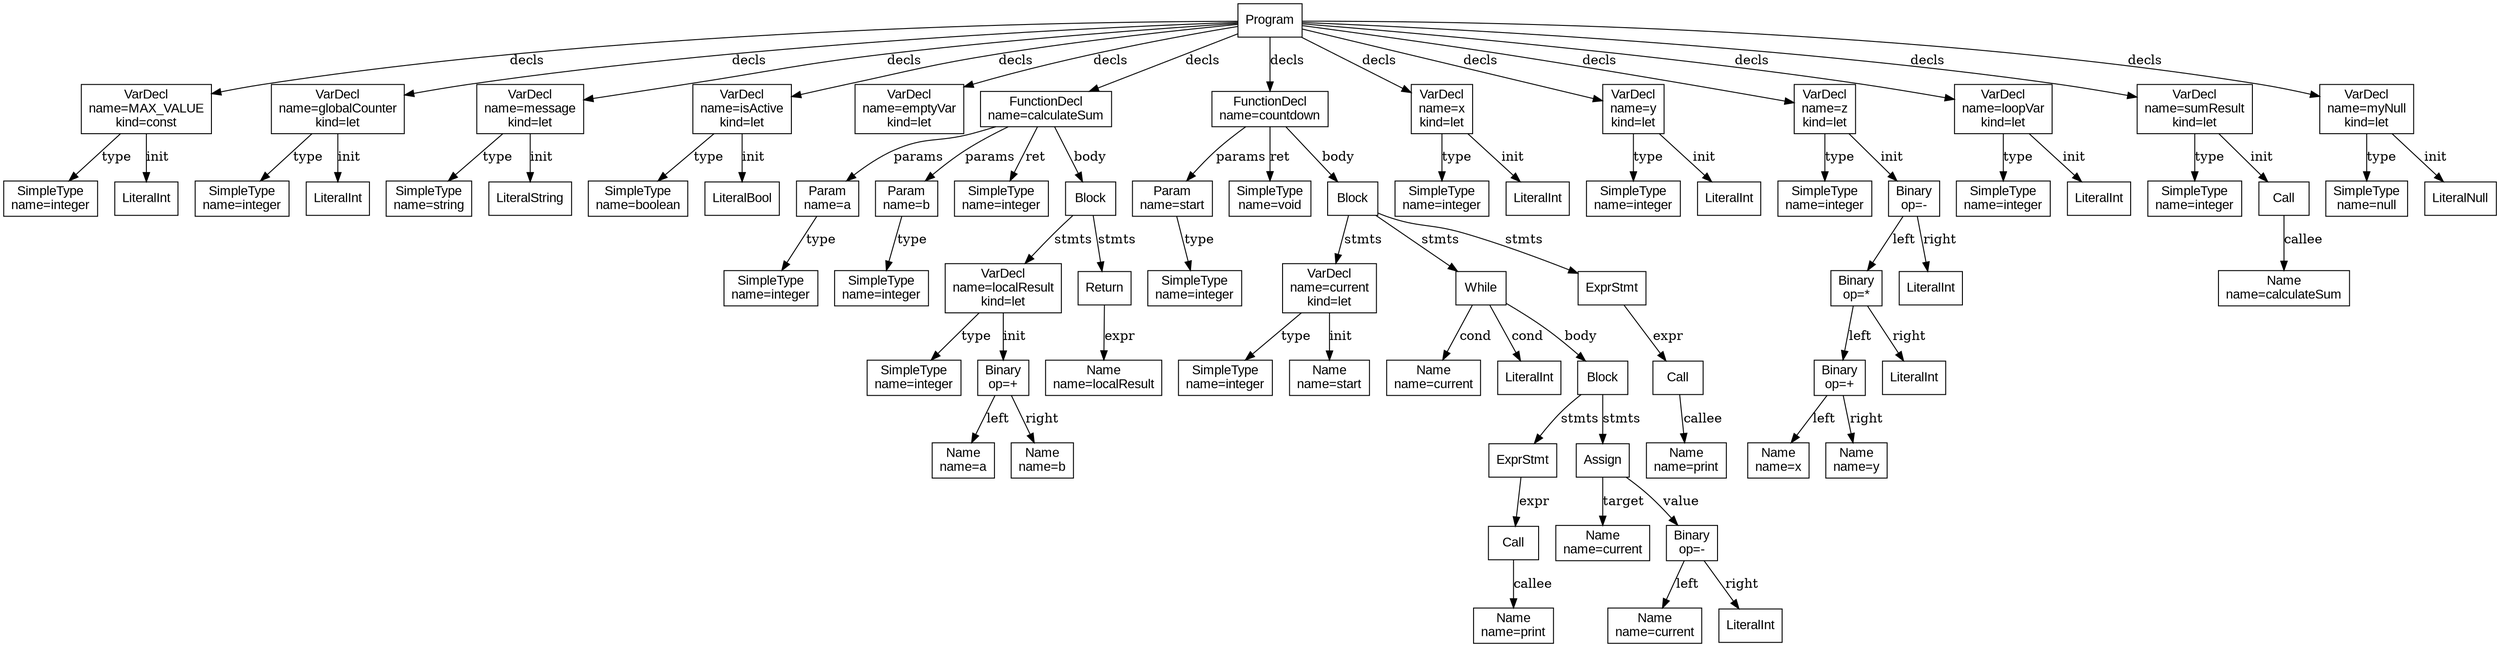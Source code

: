 digraph AST {
  node [shape=box, fontname="Arial"];
  n0 [label="Program"];
  n1 [label="VarDecl\nname=MAX_VALUE\nkind=const"];
  n2 [label="SimpleType\nname=integer"];
  n1 -> n2 [label="type"];
  n3 [label="LiteralInt"];
  n1 -> n3 [label="init"];
  n0 -> n1 [label="decls"];
  n4 [label="VarDecl\nname=globalCounter\nkind=let"];
  n5 [label="SimpleType\nname=integer"];
  n4 -> n5 [label="type"];
  n6 [label="LiteralInt"];
  n4 -> n6 [label="init"];
  n0 -> n4 [label="decls"];
  n7 [label="VarDecl\nname=message\nkind=let"];
  n8 [label="SimpleType\nname=string"];
  n7 -> n8 [label="type"];
  n9 [label="LiteralString"];
  n7 -> n9 [label="init"];
  n0 -> n7 [label="decls"];
  n10 [label="VarDecl\nname=isActive\nkind=let"];
  n11 [label="SimpleType\nname=boolean"];
  n10 -> n11 [label="type"];
  n12 [label="LiteralBool"];
  n10 -> n12 [label="init"];
  n0 -> n10 [label="decls"];
  n13 [label="VarDecl\nname=emptyVar\nkind=let"];
  n0 -> n13 [label="decls"];
  n14 [label="FunctionDecl\nname=calculateSum"];
  n15 [label="Param\nname=a"];
  n16 [label="SimpleType\nname=integer"];
  n15 -> n16 [label="type"];
  n14 -> n15 [label="params"];
  n17 [label="Param\nname=b"];
  n18 [label="SimpleType\nname=integer"];
  n17 -> n18 [label="type"];
  n14 -> n17 [label="params"];
  n19 [label="SimpleType\nname=integer"];
  n14 -> n19 [label="ret"];
  n20 [label="Block"];
  n21 [label="VarDecl\nname=localResult\nkind=let"];
  n22 [label="SimpleType\nname=integer"];
  n21 -> n22 [label="type"];
  n23 [label="Binary\nop=+"];
  n24 [label="Name\nname=a"];
  n23 -> n24 [label="left"];
  n25 [label="Name\nname=b"];
  n23 -> n25 [label="right"];
  n21 -> n23 [label="init"];
  n20 -> n21 [label="stmts"];
  n26 [label="Return"];
  n27 [label="Name\nname=localResult"];
  n26 -> n27 [label="expr"];
  n20 -> n26 [label="stmts"];
  n14 -> n20 [label="body"];
  n0 -> n14 [label="decls"];
  n28 [label="FunctionDecl\nname=countdown"];
  n29 [label="Param\nname=start"];
  n30 [label="SimpleType\nname=integer"];
  n29 -> n30 [label="type"];
  n28 -> n29 [label="params"];
  n31 [label="SimpleType\nname=void"];
  n28 -> n31 [label="ret"];
  n32 [label="Block"];
  n33 [label="VarDecl\nname=current\nkind=let"];
  n34 [label="SimpleType\nname=integer"];
  n33 -> n34 [label="type"];
  n35 [label="Name\nname=start"];
  n33 -> n35 [label="init"];
  n32 -> n33 [label="stmts"];
  n36 [label="While"];
  n37 [label="Name\nname=current"];
  n36 -> n37 [label="cond"];
  n38 [label="LiteralInt"];
  n36 -> n38 [label="cond"];
  n39 [label="Block"];
  n40 [label="ExprStmt"];
  n41 [label="Call"];
  n42 [label="Name\nname=print"];
  n41 -> n42 [label="callee"];
  n40 -> n41 [label="expr"];
  n39 -> n40 [label="stmts"];
  n43 [label="Assign"];
  n44 [label="Name\nname=current"];
  n43 -> n44 [label="target"];
  n45 [label="Binary\nop=-"];
  n46 [label="Name\nname=current"];
  n45 -> n46 [label="left"];
  n47 [label="LiteralInt"];
  n45 -> n47 [label="right"];
  n43 -> n45 [label="value"];
  n39 -> n43 [label="stmts"];
  n36 -> n39 [label="body"];
  n32 -> n36 [label="stmts"];
  n48 [label="ExprStmt"];
  n49 [label="Call"];
  n50 [label="Name\nname=print"];
  n49 -> n50 [label="callee"];
  n48 -> n49 [label="expr"];
  n32 -> n48 [label="stmts"];
  n28 -> n32 [label="body"];
  n0 -> n28 [label="decls"];
  n51 [label="VarDecl\nname=x\nkind=let"];
  n52 [label="SimpleType\nname=integer"];
  n51 -> n52 [label="type"];
  n53 [label="LiteralInt"];
  n51 -> n53 [label="init"];
  n0 -> n51 [label="decls"];
  n54 [label="VarDecl\nname=y\nkind=let"];
  n55 [label="SimpleType\nname=integer"];
  n54 -> n55 [label="type"];
  n56 [label="LiteralInt"];
  n54 -> n56 [label="init"];
  n0 -> n54 [label="decls"];
  n57 [label="VarDecl\nname=z\nkind=let"];
  n58 [label="SimpleType\nname=integer"];
  n57 -> n58 [label="type"];
  n59 [label="Binary\nop=-"];
  n60 [label="Binary\nop=*"];
  n61 [label="Binary\nop=+"];
  n62 [label="Name\nname=x"];
  n61 -> n62 [label="left"];
  n63 [label="Name\nname=y"];
  n61 -> n63 [label="right"];
  n60 -> n61 [label="left"];
  n64 [label="LiteralInt"];
  n60 -> n64 [label="right"];
  n59 -> n60 [label="left"];
  n65 [label="LiteralInt"];
  n59 -> n65 [label="right"];
  n57 -> n59 [label="init"];
  n0 -> n57 [label="decls"];
  n66 [label="VarDecl\nname=loopVar\nkind=let"];
  n67 [label="SimpleType\nname=integer"];
  n66 -> n67 [label="type"];
  n68 [label="LiteralInt"];
  n66 -> n68 [label="init"];
  n0 -> n66 [label="decls"];
  n69 [label="VarDecl\nname=sumResult\nkind=let"];
  n70 [label="SimpleType\nname=integer"];
  n69 -> n70 [label="type"];
  n71 [label="Call"];
  n72 [label="Name\nname=calculateSum"];
  n71 -> n72 [label="callee"];
  n69 -> n71 [label="init"];
  n0 -> n69 [label="decls"];
  n73 [label="VarDecl\nname=myNull\nkind=let"];
  n74 [label="SimpleType\nname=null"];
  n73 -> n74 [label="type"];
  n75 [label="LiteralNull"];
  n73 -> n75 [label="init"];
  n0 -> n73 [label="decls"];
}